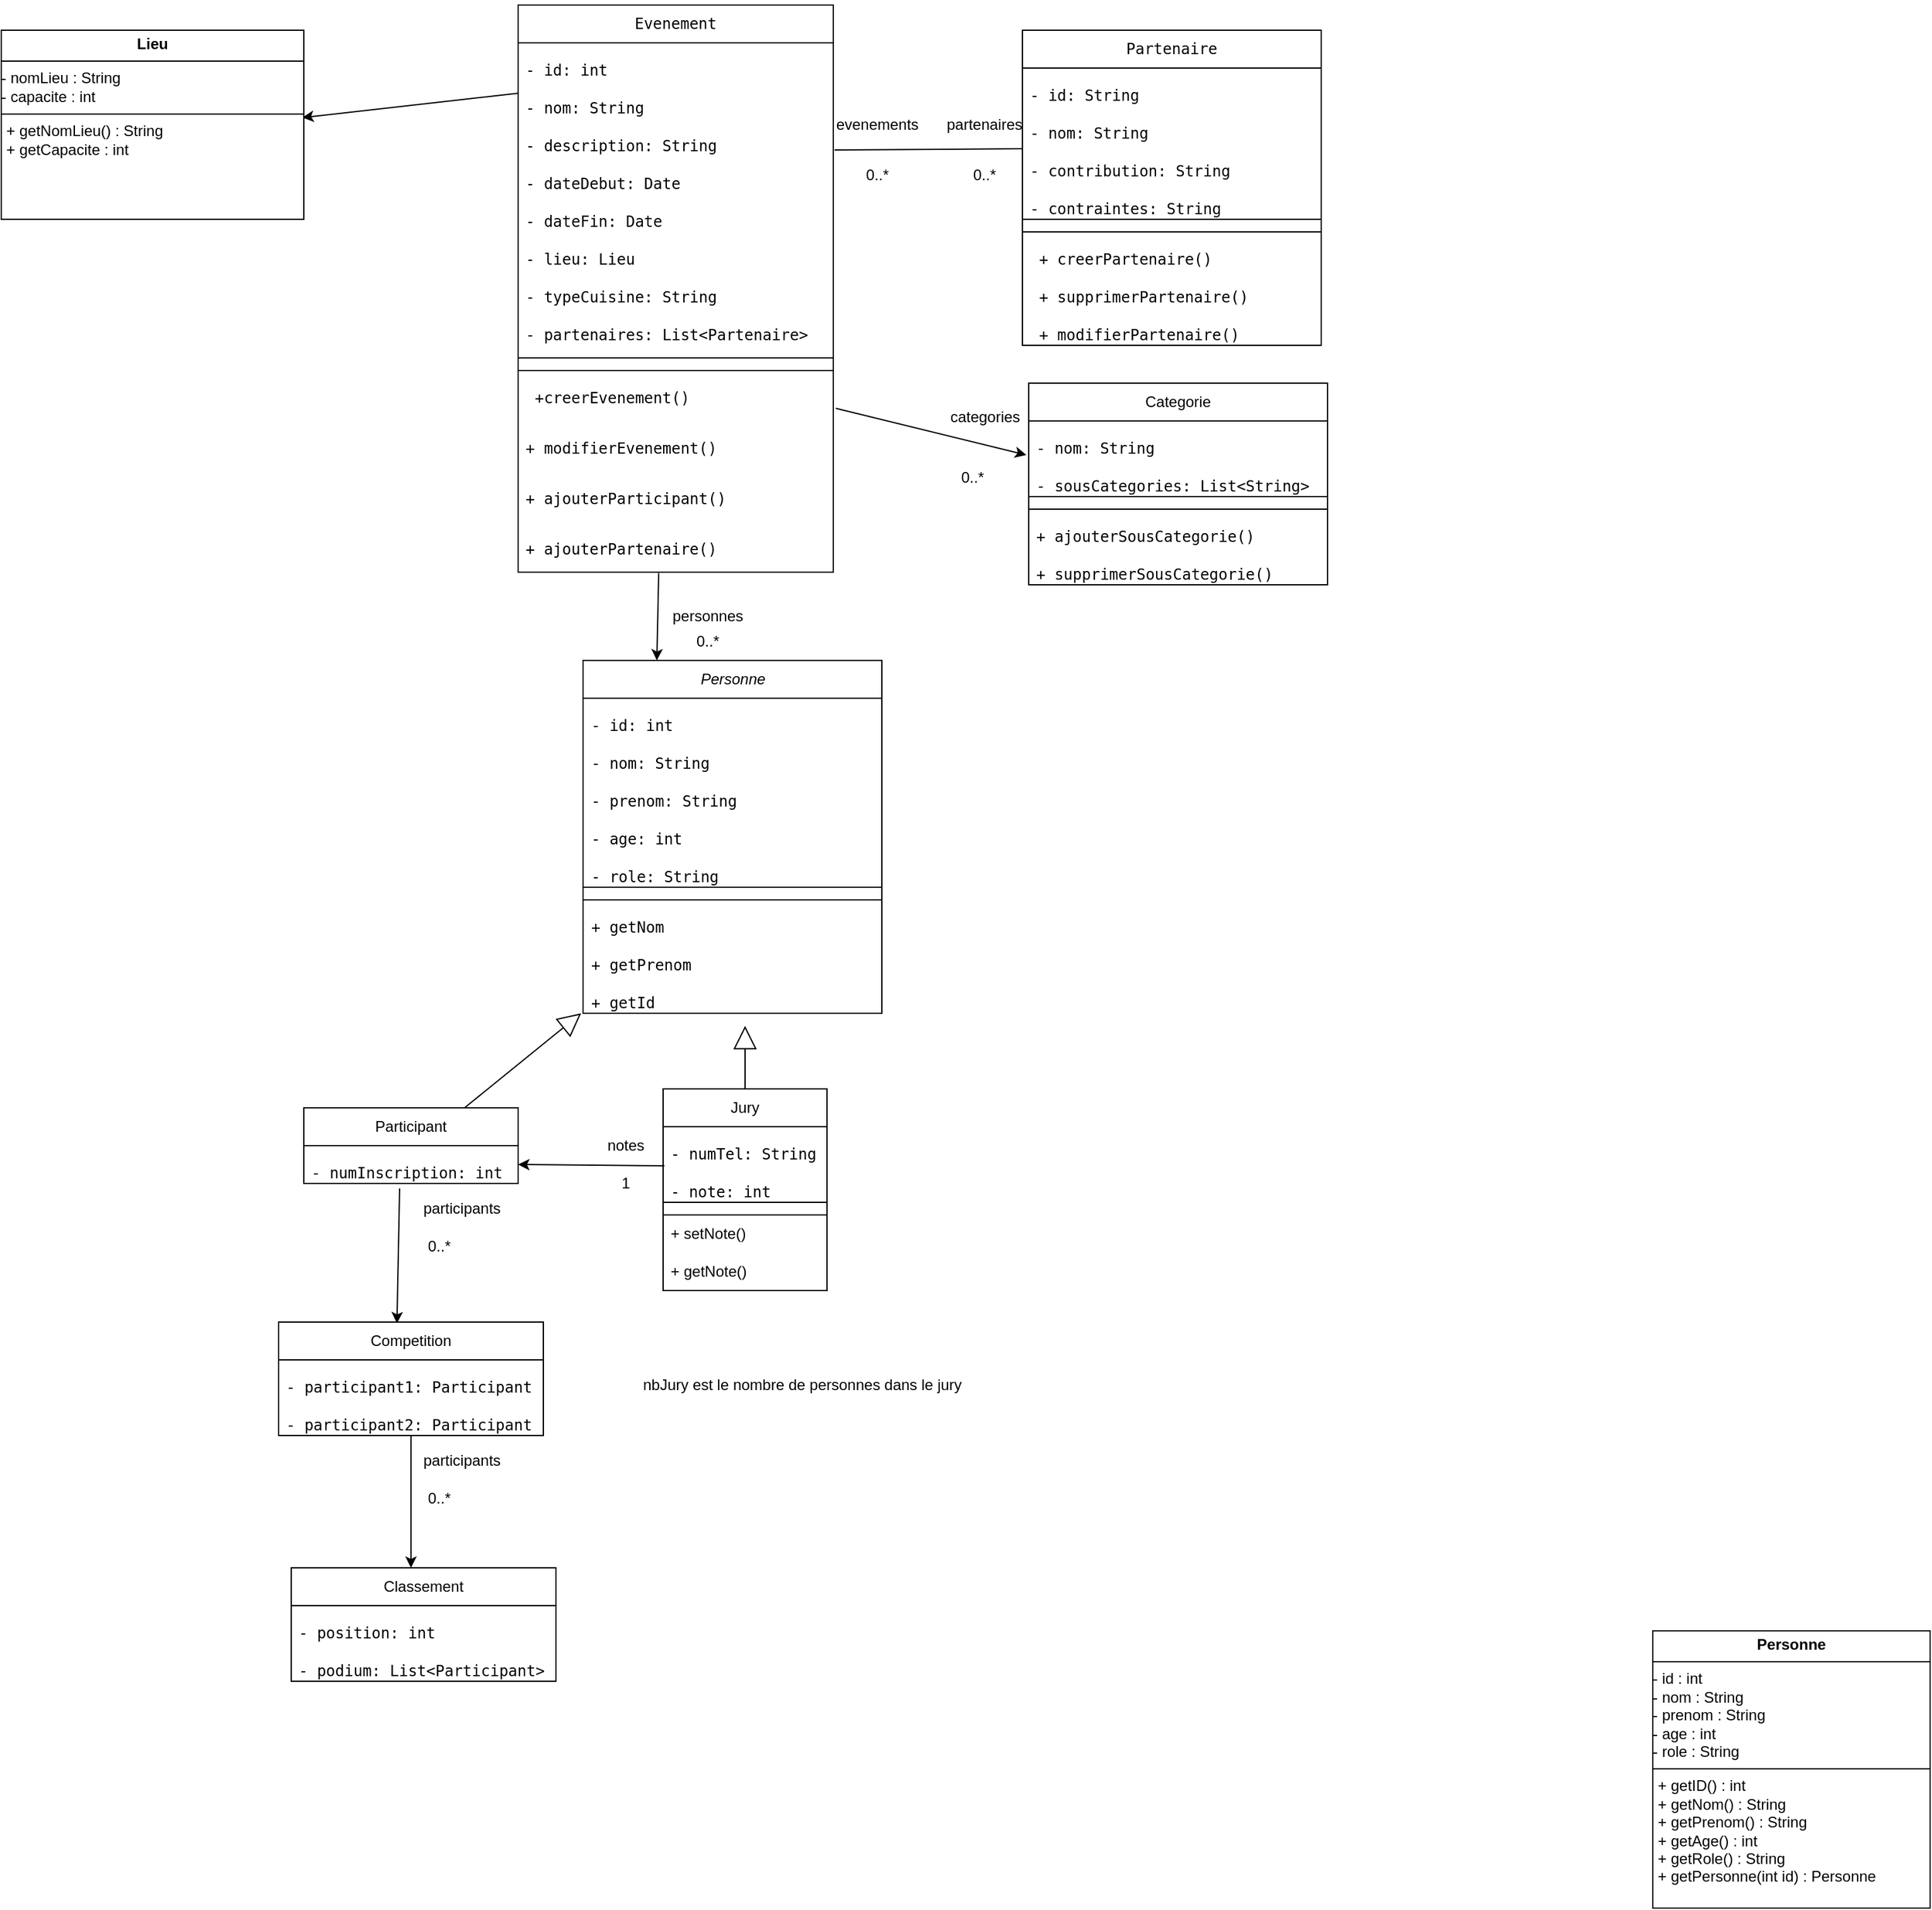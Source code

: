 <mxfile version="24.2.2" type="github">
  <diagram name="Page-1" id="3CmJ6QDJ6GsziTArALSa">
    <mxGraphModel dx="2117" dy="2903" grid="1" gridSize="10" guides="1" tooltips="1" connect="1" arrows="1" fold="1" page="1" pageScale="1" pageWidth="827" pageHeight="1169" math="0" shadow="0">
      <root>
        <mxCell id="0" />
        <mxCell id="1" parent="0" />
        <mxCell id="HZnkczQktBUiqPXWTx1L-1" value="&lt;pre&gt;&lt;code class=&quot;!whitespace-pre hljs language-plaintext&quot;&gt;Evenement&lt;/code&gt;&lt;/pre&gt;" style="swimlane;fontStyle=0;childLayout=stackLayout;horizontal=1;startSize=30;horizontalStack=0;resizeParent=1;resizeParentMax=0;resizeLast=0;collapsible=1;marginBottom=0;whiteSpace=wrap;html=1;" parent="1" vertex="1">
          <mxGeometry x="-360" y="-2160" width="250" height="450" as="geometry" />
        </mxCell>
        <mxCell id="HZnkczQktBUiqPXWTx1L-2" value="&lt;pre&gt;&lt;code class=&quot;!whitespace-pre hljs language-plaintext&quot;&gt;- id: int&lt;/code&gt;&lt;/pre&gt;" style="text;strokeColor=none;fillColor=none;align=left;verticalAlign=middle;spacingLeft=4;spacingRight=4;overflow=hidden;points=[[0,0.5],[1,0.5]];portConstraint=eastwest;rotatable=0;whiteSpace=wrap;html=1;" parent="HZnkczQktBUiqPXWTx1L-1" vertex="1">
          <mxGeometry y="30" width="250" height="30" as="geometry" />
        </mxCell>
        <mxCell id="HZnkczQktBUiqPXWTx1L-3" value="&lt;pre&gt;&lt;code class=&quot;!whitespace-pre hljs language-plaintext&quot;&gt;- nom: String&lt;/code&gt;&lt;/pre&gt;" style="text;strokeColor=none;fillColor=none;align=left;verticalAlign=middle;spacingLeft=4;spacingRight=4;overflow=hidden;points=[[0,0.5],[1,0.5]];portConstraint=eastwest;rotatable=0;whiteSpace=wrap;html=1;" parent="HZnkczQktBUiqPXWTx1L-1" vertex="1">
          <mxGeometry y="60" width="250" height="30" as="geometry" />
        </mxCell>
        <mxCell id="HZnkczQktBUiqPXWTx1L-4" value="&lt;pre&gt;&lt;code class=&quot;!whitespace-pre hljs language-plaintext&quot;&gt;- description: String&lt;/code&gt;&lt;/pre&gt;" style="text;strokeColor=none;fillColor=none;align=left;verticalAlign=middle;spacingLeft=4;spacingRight=4;overflow=hidden;points=[[0,0.5],[1,0.5]];portConstraint=eastwest;rotatable=0;whiteSpace=wrap;html=1;" parent="HZnkczQktBUiqPXWTx1L-1" vertex="1">
          <mxGeometry y="90" width="250" height="30" as="geometry" />
        </mxCell>
        <mxCell id="HZnkczQktBUiqPXWTx1L-5" value="&lt;pre&gt;&lt;code class=&quot;!whitespace-pre hljs language-plaintext&quot;&gt;- dateDebut: Date&lt;/code&gt;&lt;/pre&gt;" style="text;strokeColor=none;fillColor=none;align=left;verticalAlign=middle;spacingLeft=4;spacingRight=4;overflow=hidden;points=[[0,0.5],[1,0.5]];portConstraint=eastwest;rotatable=0;whiteSpace=wrap;html=1;" parent="HZnkczQktBUiqPXWTx1L-1" vertex="1">
          <mxGeometry y="120" width="250" height="30" as="geometry" />
        </mxCell>
        <mxCell id="HZnkczQktBUiqPXWTx1L-6" value="&lt;pre&gt;&lt;code class=&quot;!whitespace-pre hljs language-plaintext&quot;&gt;- dateFin: Date&lt;/code&gt;&lt;/pre&gt;" style="text;strokeColor=none;fillColor=none;align=left;verticalAlign=middle;spacingLeft=4;spacingRight=4;overflow=hidden;points=[[0,0.5],[1,0.5]];portConstraint=eastwest;rotatable=0;whiteSpace=wrap;html=1;" parent="HZnkczQktBUiqPXWTx1L-1" vertex="1">
          <mxGeometry y="150" width="250" height="30" as="geometry" />
        </mxCell>
        <mxCell id="HZnkczQktBUiqPXWTx1L-7" value="&lt;pre&gt;&lt;code class=&quot;!whitespace-pre hljs language-plaintext&quot;&gt;- lieu: Lieu&lt;/code&gt;&lt;/pre&gt;" style="text;strokeColor=none;fillColor=none;align=left;verticalAlign=middle;spacingLeft=4;spacingRight=4;overflow=hidden;points=[[0,0.5],[1,0.5]];portConstraint=eastwest;rotatable=0;whiteSpace=wrap;html=1;" parent="HZnkczQktBUiqPXWTx1L-1" vertex="1">
          <mxGeometry y="180" width="250" height="30" as="geometry" />
        </mxCell>
        <mxCell id="HZnkczQktBUiqPXWTx1L-9" value="&lt;pre&gt;&lt;code class=&quot;!whitespace-pre hljs language-plaintext&quot;&gt;- typeCuisine: String&lt;/code&gt;&lt;/pre&gt;" style="text;strokeColor=none;fillColor=none;align=left;verticalAlign=middle;spacingLeft=4;spacingRight=4;overflow=hidden;points=[[0,0.5],[1,0.5]];portConstraint=eastwest;rotatable=0;whiteSpace=wrap;html=1;" parent="HZnkczQktBUiqPXWTx1L-1" vertex="1">
          <mxGeometry y="210" width="250" height="30" as="geometry" />
        </mxCell>
        <mxCell id="HZnkczQktBUiqPXWTx1L-10" value="&lt;pre&gt;&lt;code class=&quot;!whitespace-pre hljs language-plaintext&quot;&gt;- partenaires: List&amp;lt;Partenaire&amp;gt;&lt;/code&gt;&lt;/pre&gt;" style="text;strokeColor=none;fillColor=none;align=left;verticalAlign=middle;spacingLeft=4;spacingRight=4;overflow=hidden;points=[[0,0.5],[1,0.5]];portConstraint=eastwest;rotatable=0;whiteSpace=wrap;html=1;" parent="HZnkczQktBUiqPXWTx1L-1" vertex="1">
          <mxGeometry y="240" width="250" height="40" as="geometry" />
        </mxCell>
        <mxCell id="HZnkczQktBUiqPXWTx1L-59" value="&lt;p style=&quot;line-height: 160%;&quot;&gt;&lt;br&gt;&lt;/p&gt;" style="text;strokeColor=default;fillColor=none;align=left;verticalAlign=middle;spacingLeft=4;spacingRight=4;overflow=hidden;points=[[0,0.5],[1,0.5]];portConstraint=eastwest;rotatable=0;whiteSpace=wrap;html=1;strokeWidth=1;" parent="HZnkczQktBUiqPXWTx1L-1" vertex="1">
          <mxGeometry y="280" width="250" height="10" as="geometry" />
        </mxCell>
        <mxCell id="HZnkczQktBUiqPXWTx1L-56" value="&lt;pre&gt;&lt;code class=&quot;!whitespace-pre hljs language-plaintext&quot;&gt; +creerEvenement()&lt;/code&gt;&lt;/pre&gt;" style="text;strokeColor=none;fillColor=none;align=left;verticalAlign=middle;spacingLeft=4;spacingRight=4;overflow=hidden;points=[[0,0.5],[1,0.5]];portConstraint=eastwest;rotatable=0;whiteSpace=wrap;html=1;" parent="HZnkczQktBUiqPXWTx1L-1" vertex="1">
          <mxGeometry y="290" width="250" height="40" as="geometry" />
        </mxCell>
        <mxCell id="HZnkczQktBUiqPXWTx1L-57" value="&lt;pre&gt;&lt;code class=&quot;!whitespace-pre hljs language-plaintext&quot;&gt;+ modifierEvenement()&lt;/code&gt;&lt;/pre&gt;" style="text;strokeColor=none;fillColor=none;align=left;verticalAlign=middle;spacingLeft=4;spacingRight=4;overflow=hidden;points=[[0,0.5],[1,0.5]];portConstraint=eastwest;rotatable=0;whiteSpace=wrap;html=1;" parent="HZnkczQktBUiqPXWTx1L-1" vertex="1">
          <mxGeometry y="330" width="250" height="40" as="geometry" />
        </mxCell>
        <mxCell id="HZnkczQktBUiqPXWTx1L-60" value="&lt;pre&gt;&lt;code class=&quot;!whitespace-pre hljs language-plaintext&quot;&gt;+ ajouterParticipant()&lt;/code&gt;&lt;/pre&gt;" style="text;strokeColor=none;fillColor=none;align=left;verticalAlign=middle;spacingLeft=4;spacingRight=4;overflow=hidden;points=[[0,0.5],[1,0.5]];portConstraint=eastwest;rotatable=0;whiteSpace=wrap;html=1;" parent="HZnkczQktBUiqPXWTx1L-1" vertex="1">
          <mxGeometry y="370" width="250" height="40" as="geometry" />
        </mxCell>
        <mxCell id="HZnkczQktBUiqPXWTx1L-61" value="&lt;pre&gt;&lt;code class=&quot;!whitespace-pre hljs language-plaintext&quot;&gt;+ ajouterPartenaire()&lt;/code&gt;&lt;/pre&gt;" style="text;strokeColor=none;fillColor=none;align=left;verticalAlign=middle;spacingLeft=4;spacingRight=4;overflow=hidden;points=[[0,0.5],[1,0.5]];portConstraint=eastwest;rotatable=0;whiteSpace=wrap;html=1;" parent="HZnkczQktBUiqPXWTx1L-1" vertex="1">
          <mxGeometry y="410" width="250" height="40" as="geometry" />
        </mxCell>
        <mxCell id="HZnkczQktBUiqPXWTx1L-11" value="&lt;pre&gt;&lt;br&gt;&lt;/pre&gt;" style="text;strokeColor=default;fillColor=none;align=left;verticalAlign=middle;spacingLeft=4;spacingRight=4;overflow=hidden;points=[[0,0.5],[1,0.5]];portConstraint=eastwest;rotatable=0;whiteSpace=wrap;html=1;" parent="HZnkczQktBUiqPXWTx1L-1" vertex="1">
          <mxGeometry y="450" width="250" as="geometry" />
        </mxCell>
        <mxCell id="HZnkczQktBUiqPXWTx1L-12" value="&lt;pre&gt;&lt;code class=&quot;!whitespace-pre hljs language-plaintext&quot;&gt;Partenaire&lt;/code&gt;&lt;/pre&gt;" style="swimlane;fontStyle=0;childLayout=stackLayout;horizontal=1;startSize=30;horizontalStack=0;resizeParent=1;resizeParentMax=0;resizeLast=0;collapsible=1;marginBottom=0;whiteSpace=wrap;html=1;" parent="1" vertex="1">
          <mxGeometry x="40" y="-2140" width="237" height="250" as="geometry" />
        </mxCell>
        <mxCell id="HZnkczQktBUiqPXWTx1L-13" value="&lt;pre&gt;&lt;code class=&quot;!whitespace-pre hljs language-plaintext&quot;&gt;- id: String&lt;/code&gt;&lt;/pre&gt;" style="text;strokeColor=none;fillColor=none;align=left;verticalAlign=middle;spacingLeft=4;spacingRight=4;overflow=hidden;points=[[0,0.5],[1,0.5]];portConstraint=eastwest;rotatable=0;whiteSpace=wrap;html=1;" parent="HZnkczQktBUiqPXWTx1L-12" vertex="1">
          <mxGeometry y="30" width="237" height="30" as="geometry" />
        </mxCell>
        <mxCell id="HZnkczQktBUiqPXWTx1L-14" value="&lt;pre&gt;&lt;code class=&quot;!whitespace-pre hljs language-plaintext&quot;&gt;- nom: String&lt;/code&gt;&lt;/pre&gt;" style="text;strokeColor=none;fillColor=none;align=left;verticalAlign=middle;spacingLeft=4;spacingRight=4;overflow=hidden;points=[[0,0.5],[1,0.5]];portConstraint=eastwest;rotatable=0;whiteSpace=wrap;html=1;" parent="HZnkczQktBUiqPXWTx1L-12" vertex="1">
          <mxGeometry y="60" width="237" height="30" as="geometry" />
        </mxCell>
        <mxCell id="HZnkczQktBUiqPXWTx1L-15" value="&lt;pre&gt;&lt;code class=&quot;!whitespace-pre hljs language-plaintext&quot;&gt;- &lt;/code&gt;&lt;code class=&quot;!whitespace-pre hljs language-plaintext&quot;&gt;contribution&lt;/code&gt;&lt;code class=&quot;!whitespace-pre hljs language-plaintext&quot;&gt;: String&lt;/code&gt;&lt;/pre&gt;" style="text;strokeColor=none;fillColor=none;align=left;verticalAlign=middle;spacingLeft=4;spacingRight=4;overflow=hidden;points=[[0,0.5],[1,0.5]];portConstraint=eastwest;rotatable=0;whiteSpace=wrap;html=1;" parent="HZnkczQktBUiqPXWTx1L-12" vertex="1">
          <mxGeometry y="90" width="237" height="30" as="geometry" />
        </mxCell>
        <mxCell id="HZnkczQktBUiqPXWTx1L-16" value="&lt;pre&gt;&lt;code class=&quot;!whitespace-pre hljs language-plaintext&quot;&gt;- &lt;/code&gt;&lt;code class=&quot;!whitespace-pre hljs language-plaintext&quot;&gt;contraintes&lt;/code&gt;&lt;code class=&quot;!whitespace-pre hljs language-plaintext&quot;&gt;: &lt;/code&gt;&lt;code class=&quot;!whitespace-pre hljs language-plaintext&quot;&gt;String&lt;/code&gt;&lt;/pre&gt;" style="text;strokeColor=none;fillColor=none;align=left;verticalAlign=middle;spacingLeft=4;spacingRight=4;overflow=hidden;points=[[0,0.5],[1,0.5]];portConstraint=eastwest;rotatable=0;whiteSpace=wrap;html=1;" parent="HZnkczQktBUiqPXWTx1L-12" vertex="1">
          <mxGeometry y="120" width="237" height="30" as="geometry" />
        </mxCell>
        <mxCell id="4oL7smy7SzwTK21PN7AT-3" value="" style="text;strokeColor=default;fillColor=none;align=left;verticalAlign=middle;spacingLeft=4;spacingRight=4;overflow=hidden;points=[[0,0.5],[1,0.5]];portConstraint=eastwest;rotatable=0;whiteSpace=wrap;html=1;" parent="HZnkczQktBUiqPXWTx1L-12" vertex="1">
          <mxGeometry y="150" width="237" height="10" as="geometry" />
        </mxCell>
        <mxCell id="4oL7smy7SzwTK21PN7AT-4" value="&lt;pre&gt;&lt;code class=&quot;!whitespace-pre hljs language-plaintext&quot;&gt; + creerPartenaire()&lt;/code&gt;&lt;/pre&gt;" style="text;strokeColor=none;fillColor=none;align=left;verticalAlign=middle;spacingLeft=4;spacingRight=4;overflow=hidden;points=[[0,0.5],[1,0.5]];portConstraint=eastwest;rotatable=0;whiteSpace=wrap;html=1;" parent="HZnkczQktBUiqPXWTx1L-12" vertex="1">
          <mxGeometry y="160" width="237" height="30" as="geometry" />
        </mxCell>
        <mxCell id="HZnkczQktBUiqPXWTx1L-17" value="&lt;pre&gt;&lt;br&gt;&lt;/pre&gt;" style="text;strokeColor=default;fillColor=none;align=left;verticalAlign=middle;spacingLeft=4;spacingRight=4;overflow=hidden;points=[[0,0.5],[1,0.5]];portConstraint=eastwest;rotatable=0;whiteSpace=wrap;html=1;" parent="HZnkczQktBUiqPXWTx1L-12" vertex="1">
          <mxGeometry y="190" width="237" as="geometry" />
        </mxCell>
        <mxCell id="4oL7smy7SzwTK21PN7AT-6" value="&lt;pre&gt;&lt;code class=&quot;!whitespace-pre hljs language-plaintext&quot;&gt; + supprimerPartenaire()&lt;/code&gt;&lt;/pre&gt;" style="text;strokeColor=none;fillColor=none;align=left;verticalAlign=middle;spacingLeft=4;spacingRight=4;overflow=hidden;points=[[0,0.5],[1,0.5]];portConstraint=eastwest;rotatable=0;whiteSpace=wrap;html=1;" parent="HZnkczQktBUiqPXWTx1L-12" vertex="1">
          <mxGeometry y="190" width="237" height="30" as="geometry" />
        </mxCell>
        <mxCell id="4oL7smy7SzwTK21PN7AT-5" value="&lt;pre&gt;&lt;code class=&quot;!whitespace-pre hljs language-plaintext&quot;&gt; + modifierPartenaire()&lt;/code&gt;&lt;/pre&gt;" style="text;strokeColor=none;fillColor=none;align=left;verticalAlign=middle;spacingLeft=4;spacingRight=4;overflow=hidden;points=[[0,0.5],[1,0.5]];portConstraint=eastwest;rotatable=0;whiteSpace=wrap;html=1;" parent="HZnkczQktBUiqPXWTx1L-12" vertex="1">
          <mxGeometry y="220" width="237" height="30" as="geometry" />
        </mxCell>
        <mxCell id="HZnkczQktBUiqPXWTx1L-18" value="&lt;div&gt;&lt;i&gt;Personne&lt;/i&gt;&lt;/div&gt;" style="swimlane;fontStyle=0;childLayout=stackLayout;horizontal=1;startSize=30;horizontalStack=0;resizeParent=1;resizeParentMax=0;resizeLast=0;collapsible=1;marginBottom=0;whiteSpace=wrap;html=1;" parent="1" vertex="1">
          <mxGeometry x="-308.5" y="-1640" width="237" height="280" as="geometry" />
        </mxCell>
        <mxCell id="HZnkczQktBUiqPXWTx1L-19" value="&lt;pre&gt;&lt;code class=&quot;!whitespace-pre hljs language-plaintext&quot;&gt;- id: int&lt;/code&gt;&lt;/pre&gt;" style="text;strokeColor=none;fillColor=none;align=left;verticalAlign=middle;spacingLeft=4;spacingRight=4;overflow=hidden;points=[[0,0.5],[1,0.5]];portConstraint=eastwest;rotatable=0;whiteSpace=wrap;html=1;" parent="HZnkczQktBUiqPXWTx1L-18" vertex="1">
          <mxGeometry y="30" width="237" height="30" as="geometry" />
        </mxCell>
        <mxCell id="HZnkczQktBUiqPXWTx1L-20" value="&lt;pre&gt;&lt;code class=&quot;!whitespace-pre hljs language-plaintext&quot;&gt;- nom: String&lt;/code&gt;&lt;/pre&gt;" style="text;strokeColor=none;fillColor=none;align=left;verticalAlign=middle;spacingLeft=4;spacingRight=4;overflow=hidden;points=[[0,0.5],[1,0.5]];portConstraint=eastwest;rotatable=0;whiteSpace=wrap;html=1;" parent="HZnkczQktBUiqPXWTx1L-18" vertex="1">
          <mxGeometry y="60" width="237" height="30" as="geometry" />
        </mxCell>
        <mxCell id="HZnkczQktBUiqPXWTx1L-21" value="&lt;pre&gt;&lt;code class=&quot;!whitespace-pre hljs language-plaintext&quot;&gt;- prenom: String&lt;/code&gt;&lt;/pre&gt;" style="text;strokeColor=none;fillColor=none;align=left;verticalAlign=middle;spacingLeft=4;spacingRight=4;overflow=hidden;points=[[0,0.5],[1,0.5]];portConstraint=eastwest;rotatable=0;whiteSpace=wrap;html=1;" parent="HZnkczQktBUiqPXWTx1L-18" vertex="1">
          <mxGeometry y="90" width="237" height="30" as="geometry" />
        </mxCell>
        <mxCell id="HZnkczQktBUiqPXWTx1L-22" value="&lt;pre&gt;&lt;br&gt;&lt;/pre&gt;" style="text;strokeColor=default;fillColor=none;align=left;verticalAlign=middle;spacingLeft=4;spacingRight=4;overflow=hidden;points=[[0,0.5],[1,0.5]];portConstraint=eastwest;rotatable=0;whiteSpace=wrap;html=1;" parent="HZnkczQktBUiqPXWTx1L-18" vertex="1">
          <mxGeometry y="120" width="237" as="geometry" />
        </mxCell>
        <mxCell id="HZnkczQktBUiqPXWTx1L-23" value="&lt;pre&gt;&lt;code class=&quot;!whitespace-pre hljs language-plaintext&quot;&gt;- age: int&lt;/code&gt;&lt;/pre&gt;" style="text;strokeColor=none;fillColor=none;align=left;verticalAlign=middle;spacingLeft=4;spacingRight=4;overflow=hidden;points=[[0,0.5],[1,0.5]];portConstraint=eastwest;rotatable=0;whiteSpace=wrap;html=1;" parent="HZnkczQktBUiqPXWTx1L-18" vertex="1">
          <mxGeometry y="120" width="237" height="30" as="geometry" />
        </mxCell>
        <mxCell id="HZnkczQktBUiqPXWTx1L-24" value="&lt;pre&gt;&lt;code class=&quot;!whitespace-pre hljs language-plaintext&quot;&gt;- role: String&lt;/code&gt;&lt;/pre&gt;" style="text;strokeColor=none;fillColor=none;align=left;verticalAlign=middle;spacingLeft=4;spacingRight=4;overflow=hidden;points=[[0,0.5],[1,0.5]];portConstraint=eastwest;rotatable=0;whiteSpace=wrap;html=1;" parent="HZnkczQktBUiqPXWTx1L-18" vertex="1">
          <mxGeometry y="150" width="237" height="30" as="geometry" />
        </mxCell>
        <mxCell id="qAEV_-b05sfeu1ll4qbc-1" value="&lt;pre&gt;&lt;code class=&quot;!whitespace-pre hljs language-plaintext&quot;&gt;&lt;br&gt;&lt;/code&gt;&lt;/pre&gt;" style="text;strokeColor=default;fillColor=none;align=left;verticalAlign=middle;spacingLeft=4;spacingRight=4;overflow=hidden;points=[[0,0.5],[1,0.5]];portConstraint=eastwest;rotatable=0;whiteSpace=wrap;html=1;" vertex="1" parent="HZnkczQktBUiqPXWTx1L-18">
          <mxGeometry y="180" width="237" height="10" as="geometry" />
        </mxCell>
        <mxCell id="qAEV_-b05sfeu1ll4qbc-2" value="&lt;pre&gt;&lt;code class=&quot;!whitespace-pre hljs language-plaintext&quot;&gt;+ getNom&lt;/code&gt;&lt;/pre&gt;" style="text;strokeColor=none;fillColor=none;align=left;verticalAlign=middle;spacingLeft=4;spacingRight=4;overflow=hidden;points=[[0,0.5],[1,0.5]];portConstraint=eastwest;rotatable=0;whiteSpace=wrap;html=1;" vertex="1" parent="HZnkczQktBUiqPXWTx1L-18">
          <mxGeometry y="190" width="237" height="30" as="geometry" />
        </mxCell>
        <mxCell id="qAEV_-b05sfeu1ll4qbc-3" value="&lt;pre&gt;&lt;code class=&quot;!whitespace-pre hljs language-plaintext&quot;&gt;+ getPrenom&lt;/code&gt;&lt;/pre&gt;" style="text;strokeColor=none;fillColor=none;align=left;verticalAlign=middle;spacingLeft=4;spacingRight=4;overflow=hidden;points=[[0,0.5],[1,0.5]];portConstraint=eastwest;rotatable=0;whiteSpace=wrap;html=1;" vertex="1" parent="HZnkczQktBUiqPXWTx1L-18">
          <mxGeometry y="220" width="237" height="30" as="geometry" />
        </mxCell>
        <mxCell id="qAEV_-b05sfeu1ll4qbc-4" value="&lt;pre&gt;&lt;code class=&quot;!whitespace-pre hljs language-plaintext&quot;&gt;+ getId&lt;/code&gt;&lt;/pre&gt;" style="text;strokeColor=none;fillColor=none;align=left;verticalAlign=middle;spacingLeft=4;spacingRight=4;overflow=hidden;points=[[0,0.5],[1,0.5]];portConstraint=eastwest;rotatable=0;whiteSpace=wrap;html=1;" vertex="1" parent="HZnkczQktBUiqPXWTx1L-18">
          <mxGeometry y="250" width="237" height="30" as="geometry" />
        </mxCell>
        <mxCell id="HZnkczQktBUiqPXWTx1L-25" value="Participant" style="swimlane;fontStyle=0;childLayout=stackLayout;horizontal=1;startSize=30;horizontalStack=0;resizeParent=1;resizeParentMax=0;resizeLast=0;collapsible=1;marginBottom=0;whiteSpace=wrap;html=1;" parent="1" vertex="1">
          <mxGeometry x="-530" y="-1285" width="170" height="60" as="geometry" />
        </mxCell>
        <mxCell id="HZnkczQktBUiqPXWTx1L-26" value="&lt;pre&gt;&lt;code class=&quot;!whitespace-pre hljs language-plaintext&quot;&gt;- numInscription: int&lt;br&gt;&lt;/code&gt;&lt;/pre&gt;" style="text;strokeColor=none;fillColor=none;align=left;verticalAlign=middle;spacingLeft=4;spacingRight=4;overflow=hidden;points=[[0,0.5],[1,0.5]];portConstraint=eastwest;rotatable=0;whiteSpace=wrap;html=1;" parent="HZnkczQktBUiqPXWTx1L-25" vertex="1">
          <mxGeometry y="30" width="170" height="30" as="geometry" />
        </mxCell>
        <mxCell id="HZnkczQktBUiqPXWTx1L-27" value="&lt;pre&gt;&lt;br&gt;&lt;/pre&gt;" style="text;strokeColor=default;fillColor=none;align=left;verticalAlign=middle;spacingLeft=4;spacingRight=4;overflow=hidden;points=[[0,0.5],[1,0.5]];portConstraint=eastwest;rotatable=0;whiteSpace=wrap;html=1;" parent="HZnkczQktBUiqPXWTx1L-25" vertex="1">
          <mxGeometry y="60" width="170" as="geometry" />
        </mxCell>
        <mxCell id="HZnkczQktBUiqPXWTx1L-28" value="" style="endArrow=block;endSize=16;endFill=0;html=1;rounded=0;exitX=0.75;exitY=0;exitDx=0;exitDy=0;" parent="1" source="HZnkczQktBUiqPXWTx1L-25" edge="1">
          <mxGeometry width="160" relative="1" as="geometry">
            <mxPoint x="-300" y="-710" as="sourcePoint" />
            <mxPoint x="-310" y="-1360" as="targetPoint" />
            <Array as="points" />
          </mxGeometry>
        </mxCell>
        <mxCell id="HZnkczQktBUiqPXWTx1L-29" value="" style="endArrow=block;endSize=16;endFill=0;html=1;rounded=0;exitX=0.5;exitY=0;exitDx=0;exitDy=0;" parent="1" source="HZnkczQktBUiqPXWTx1L-30" edge="1">
          <mxGeometry width="160" relative="1" as="geometry">
            <mxPoint x="30" y="-635" as="sourcePoint" />
            <mxPoint x="-180" y="-1350" as="targetPoint" />
          </mxGeometry>
        </mxCell>
        <mxCell id="HZnkczQktBUiqPXWTx1L-30" value="Jury" style="swimlane;fontStyle=0;childLayout=stackLayout;horizontal=1;startSize=30;horizontalStack=0;resizeParent=1;resizeParentMax=0;resizeLast=0;collapsible=1;marginBottom=0;whiteSpace=wrap;html=1;" parent="1" vertex="1">
          <mxGeometry x="-245" y="-1300" width="130" height="160" as="geometry" />
        </mxCell>
        <mxCell id="HZnkczQktBUiqPXWTx1L-31" value="&lt;pre&gt;&lt;code class=&quot;!whitespace-pre hljs language-plaintext&quot;&gt;- numTel: String&lt;br&gt;&lt;/code&gt;&lt;/pre&gt;" style="text;strokeColor=none;fillColor=none;align=left;verticalAlign=middle;spacingLeft=4;spacingRight=4;overflow=hidden;points=[[0,0.5],[1,0.5]];portConstraint=eastwest;rotatable=0;whiteSpace=wrap;html=1;" parent="HZnkczQktBUiqPXWTx1L-30" vertex="1">
          <mxGeometry y="30" width="130" height="30" as="geometry" />
        </mxCell>
        <mxCell id="HZnkczQktBUiqPXWTx1L-32" value="&lt;pre&gt;&lt;br&gt;&lt;/pre&gt;" style="text;strokeColor=default;fillColor=none;align=left;verticalAlign=middle;spacingLeft=4;spacingRight=4;overflow=hidden;points=[[0,0.5],[1,0.5]];portConstraint=eastwest;rotatable=0;whiteSpace=wrap;html=1;" parent="HZnkczQktBUiqPXWTx1L-30" vertex="1">
          <mxGeometry y="60" width="130" as="geometry" />
        </mxCell>
        <mxCell id="HZnkczQktBUiqPXWTx1L-33" value="&lt;pre&gt;&lt;code class=&quot;!whitespace-pre hljs language-plaintext&quot;&gt;- note: int&lt;br&gt;&lt;/code&gt;&lt;/pre&gt;" style="text;strokeColor=none;fillColor=none;align=left;verticalAlign=middle;spacingLeft=4;spacingRight=4;overflow=hidden;points=[[0,0.5],[1,0.5]];portConstraint=eastwest;rotatable=0;whiteSpace=wrap;html=1;" parent="HZnkczQktBUiqPXWTx1L-30" vertex="1">
          <mxGeometry y="60" width="130" height="30" as="geometry" />
        </mxCell>
        <mxCell id="4oL7smy7SzwTK21PN7AT-18" value="" style="text;strokeColor=default;fillColor=none;align=left;verticalAlign=middle;spacingLeft=4;spacingRight=4;overflow=hidden;points=[[0,0.5],[1,0.5]];portConstraint=eastwest;rotatable=0;whiteSpace=wrap;html=1;" parent="HZnkczQktBUiqPXWTx1L-30" vertex="1">
          <mxGeometry y="90" width="130" height="10" as="geometry" />
        </mxCell>
        <mxCell id="4oL7smy7SzwTK21PN7AT-19" value="&lt;div&gt;+ setNote()&lt;/div&gt;" style="text;strokeColor=none;fillColor=none;align=left;verticalAlign=middle;spacingLeft=4;spacingRight=4;overflow=hidden;points=[[0,0.5],[1,0.5]];portConstraint=eastwest;rotatable=0;whiteSpace=wrap;html=1;" parent="HZnkczQktBUiqPXWTx1L-30" vertex="1">
          <mxGeometry y="100" width="130" height="30" as="geometry" />
        </mxCell>
        <mxCell id="4oL7smy7SzwTK21PN7AT-20" value="&lt;div&gt;+ getNote()&lt;/div&gt;" style="text;strokeColor=none;fillColor=none;align=left;verticalAlign=middle;spacingLeft=4;spacingRight=4;overflow=hidden;points=[[0,0.5],[1,0.5]];portConstraint=eastwest;rotatable=0;whiteSpace=wrap;html=1;" parent="HZnkczQktBUiqPXWTx1L-30" vertex="1">
          <mxGeometry y="130" width="130" height="30" as="geometry" />
        </mxCell>
        <mxCell id="HZnkczQktBUiqPXWTx1L-34" value="" style="endArrow=classic;html=1;rounded=0;exitX=0.446;exitY=1.019;exitDx=0;exitDy=0;exitPerimeter=0;" parent="1" source="HZnkczQktBUiqPXWTx1L-61" edge="1">
          <mxGeometry width="50" height="50" relative="1" as="geometry">
            <mxPoint x="-249" y="-1650" as="sourcePoint" />
            <mxPoint x="-250" y="-1640" as="targetPoint" />
          </mxGeometry>
        </mxCell>
        <mxCell id="HZnkczQktBUiqPXWTx1L-35" value="personnes" style="text;html=1;align=center;verticalAlign=middle;resizable=0;points=[];autosize=1;strokeColor=none;fillColor=none;" parent="1" vertex="1">
          <mxGeometry x="-250" y="-1690" width="80" height="30" as="geometry" />
        </mxCell>
        <mxCell id="HZnkczQktBUiqPXWTx1L-36" value="&lt;div&gt;0..*&lt;/div&gt;" style="text;html=1;align=center;verticalAlign=middle;resizable=0;points=[];autosize=1;strokeColor=none;fillColor=none;" parent="1" vertex="1">
          <mxGeometry x="-230" y="-1670" width="40" height="30" as="geometry" />
        </mxCell>
        <mxCell id="HZnkczQktBUiqPXWTx1L-37" value="notes" style="text;html=1;align=center;verticalAlign=middle;resizable=0;points=[];autosize=1;perimeter=rectanglePerimeter;perimeterSpacing=0;imageWidth=24;" parent="1" vertex="1">
          <mxGeometry x="-300" y="-1270" width="50" height="30" as="geometry" />
        </mxCell>
        <mxCell id="HZnkczQktBUiqPXWTx1L-38" value="1" style="text;html=1;align=center;verticalAlign=middle;resizable=0;points=[];autosize=1;strokeColor=none;fillColor=none;" parent="1" vertex="1">
          <mxGeometry x="-290" y="-1240" width="30" height="30" as="geometry" />
        </mxCell>
        <mxCell id="HZnkczQktBUiqPXWTx1L-39" value="" style="endArrow=classic;html=1;rounded=0;exitX=0.447;exitY=1.133;exitDx=0;exitDy=0;exitPerimeter=0;entryX=0.447;entryY=0.011;entryDx=0;entryDy=0;entryPerimeter=0;" parent="1" source="HZnkczQktBUiqPXWTx1L-26" target="HZnkczQktBUiqPXWTx1L-46" edge="1">
          <mxGeometry width="50" height="50" relative="1" as="geometry">
            <mxPoint x="-452.99" y="-1209.01" as="sourcePoint" />
            <mxPoint x="-455" y="-1090" as="targetPoint" />
          </mxGeometry>
        </mxCell>
        <mxCell id="HZnkczQktBUiqPXWTx1L-40" value="participants" style="text;html=1;align=center;verticalAlign=middle;resizable=0;points=[];autosize=1;strokeColor=none;fillColor=none;" parent="1" vertex="1">
          <mxGeometry x="-450" y="-1220" width="90" height="30" as="geometry" />
        </mxCell>
        <mxCell id="HZnkczQktBUiqPXWTx1L-41" value="0..*" style="text;html=1;align=center;verticalAlign=middle;resizable=0;points=[];autosize=1;strokeColor=none;fillColor=none;" parent="1" vertex="1">
          <mxGeometry x="-443" y="-1190" width="40" height="30" as="geometry" />
        </mxCell>
        <mxCell id="HZnkczQktBUiqPXWTx1L-42" value="Classement" style="swimlane;fontStyle=0;childLayout=stackLayout;horizontal=1;startSize=30;horizontalStack=0;resizeParent=1;resizeParentMax=0;resizeLast=0;collapsible=1;marginBottom=0;whiteSpace=wrap;html=1;" parent="1" vertex="1">
          <mxGeometry x="-540" y="-920" width="210" height="90" as="geometry" />
        </mxCell>
        <mxCell id="HZnkczQktBUiqPXWTx1L-43" value="&lt;pre&gt;&lt;code class=&quot;!whitespace-pre hljs language-plaintext&quot;&gt;- position: int&lt;br&gt;&lt;/code&gt;&lt;/pre&gt;" style="text;strokeColor=none;fillColor=none;align=left;verticalAlign=middle;spacingLeft=4;spacingRight=4;overflow=hidden;points=[[0,0.5],[1,0.5]];portConstraint=eastwest;rotatable=0;whiteSpace=wrap;html=1;" parent="HZnkczQktBUiqPXWTx1L-42" vertex="1">
          <mxGeometry y="30" width="210" height="30" as="geometry" />
        </mxCell>
        <mxCell id="HZnkczQktBUiqPXWTx1L-44" value="&lt;pre&gt;&lt;br&gt;&lt;/pre&gt;" style="text;strokeColor=default;fillColor=none;align=left;verticalAlign=middle;spacingLeft=4;spacingRight=4;overflow=hidden;points=[[0,0.5],[1,0.5]];portConstraint=eastwest;rotatable=0;whiteSpace=wrap;html=1;" parent="HZnkczQktBUiqPXWTx1L-42" vertex="1">
          <mxGeometry y="60" width="210" as="geometry" />
        </mxCell>
        <mxCell id="HZnkczQktBUiqPXWTx1L-45" value="&lt;pre&gt;&lt;code class=&quot;!whitespace-pre hljs language-plaintext&quot;&gt;- podium: List&amp;lt;Participant&amp;gt;&lt;/code&gt;&lt;/pre&gt;" style="text;strokeColor=none;fillColor=none;align=left;verticalAlign=middle;spacingLeft=4;spacingRight=4;overflow=hidden;points=[[0,0.5],[1,0.5]];portConstraint=eastwest;rotatable=0;whiteSpace=wrap;html=1;" parent="HZnkczQktBUiqPXWTx1L-42" vertex="1">
          <mxGeometry y="60" width="210" height="30" as="geometry" />
        </mxCell>
        <mxCell id="HZnkczQktBUiqPXWTx1L-46" value="Competition" style="swimlane;fontStyle=0;childLayout=stackLayout;horizontal=1;startSize=30;horizontalStack=0;resizeParent=1;resizeParentMax=0;resizeLast=0;collapsible=1;marginBottom=0;whiteSpace=wrap;html=1;" parent="1" vertex="1">
          <mxGeometry x="-550" y="-1115" width="210" height="90" as="geometry" />
        </mxCell>
        <mxCell id="HZnkczQktBUiqPXWTx1L-47" value="&lt;pre&gt;&lt;code class=&quot;!whitespace-pre hljs language-plaintext&quot;&gt;- participant1: Participant&lt;/code&gt;&lt;/pre&gt;" style="text;strokeColor=none;fillColor=none;align=left;verticalAlign=middle;spacingLeft=4;spacingRight=4;overflow=hidden;points=[[0,0.5],[1,0.5]];portConstraint=eastwest;rotatable=0;whiteSpace=wrap;html=1;" parent="HZnkczQktBUiqPXWTx1L-46" vertex="1">
          <mxGeometry y="30" width="210" height="30" as="geometry" />
        </mxCell>
        <mxCell id="HZnkczQktBUiqPXWTx1L-48" value="&lt;pre&gt;&lt;br&gt;&lt;/pre&gt;" style="text;strokeColor=default;fillColor=none;align=left;verticalAlign=middle;spacingLeft=4;spacingRight=4;overflow=hidden;points=[[0,0.5],[1,0.5]];portConstraint=eastwest;rotatable=0;whiteSpace=wrap;html=1;" parent="HZnkczQktBUiqPXWTx1L-46" vertex="1">
          <mxGeometry y="60" width="210" as="geometry" />
        </mxCell>
        <mxCell id="HZnkczQktBUiqPXWTx1L-49" value="&lt;pre&gt;&lt;code class=&quot;!whitespace-pre hljs language-plaintext&quot;&gt;- participant2: Participant&lt;/code&gt;&lt;/pre&gt;" style="text;strokeColor=none;fillColor=none;align=left;verticalAlign=middle;spacingLeft=4;spacingRight=4;overflow=hidden;points=[[0,0.5],[1,0.5]];portConstraint=eastwest;rotatable=0;whiteSpace=wrap;html=1;" parent="HZnkczQktBUiqPXWTx1L-46" vertex="1">
          <mxGeometry y="60" width="210" height="30" as="geometry" />
        </mxCell>
        <mxCell id="HZnkczQktBUiqPXWTx1L-50" value="" style="endArrow=classic;html=1;rounded=0;exitX=0.5;exitY=1;exitDx=0;exitDy=0;entryX=0.5;entryY=0;entryDx=0;entryDy=0;" parent="1" source="HZnkczQktBUiqPXWTx1L-46" edge="1">
          <mxGeometry width="50" height="50" relative="1" as="geometry">
            <mxPoint x="-450" y="-1010" as="sourcePoint" />
            <mxPoint x="-445" y="-920" as="targetPoint" />
          </mxGeometry>
        </mxCell>
        <mxCell id="HZnkczQktBUiqPXWTx1L-51" value="participants" style="text;html=1;align=center;verticalAlign=middle;resizable=0;points=[];autosize=1;strokeColor=none;fillColor=none;" parent="1" vertex="1">
          <mxGeometry x="-450" y="-1020" width="90" height="30" as="geometry" />
        </mxCell>
        <mxCell id="HZnkczQktBUiqPXWTx1L-52" value="0..*" style="text;html=1;align=center;verticalAlign=middle;resizable=0;points=[];autosize=1;strokeColor=none;fillColor=none;" parent="1" vertex="1">
          <mxGeometry x="-443" y="-990" width="40" height="30" as="geometry" />
        </mxCell>
        <mxCell id="HZnkczQktBUiqPXWTx1L-53" value="&lt;div&gt;nbJury est le nombre de personnes dans le jury&lt;/div&gt;" style="text;html=1;align=center;verticalAlign=middle;resizable=0;points=[];autosize=1;strokeColor=none;fillColor=none;" parent="1" vertex="1">
          <mxGeometry x="-280" y="-1080" width="290" height="30" as="geometry" />
        </mxCell>
        <mxCell id="HZnkczQktBUiqPXWTx1L-54" value="" style="endArrow=classic;html=1;rounded=0;entryX=1;entryY=0.5;entryDx=0;entryDy=0;exitX=0.008;exitY=0.033;exitDx=0;exitDy=0;exitPerimeter=0;" parent="1" source="HZnkczQktBUiqPXWTx1L-33" target="HZnkczQktBUiqPXWTx1L-26" edge="1">
          <mxGeometry width="50" height="50" relative="1" as="geometry">
            <mxPoint x="-310" y="-1240" as="sourcePoint" />
            <mxPoint x="-260" y="-1290" as="targetPoint" />
          </mxGeometry>
        </mxCell>
        <mxCell id="RY5DaoVHAIOsNvYRWD93-1" value="Categorie" style="swimlane;fontStyle=0;childLayout=stackLayout;horizontal=1;startSize=30;horizontalStack=0;resizeParent=1;resizeParentMax=0;resizeLast=0;collapsible=1;marginBottom=0;whiteSpace=wrap;html=1;" parent="1" vertex="1">
          <mxGeometry x="45" y="-1860" width="237" height="160" as="geometry" />
        </mxCell>
        <mxCell id="RY5DaoVHAIOsNvYRWD93-2" value="&lt;pre&gt;&lt;code class=&quot;!whitespace-pre hljs language-plaintext&quot;&gt;- nom: String&lt;/code&gt;&lt;/pre&gt;" style="text;strokeColor=none;fillColor=none;align=left;verticalAlign=middle;spacingLeft=4;spacingRight=4;overflow=hidden;points=[[0,0.5],[1,0.5]];portConstraint=eastwest;rotatable=0;whiteSpace=wrap;html=1;" parent="RY5DaoVHAIOsNvYRWD93-1" vertex="1">
          <mxGeometry y="30" width="237" height="30" as="geometry" />
        </mxCell>
        <mxCell id="RY5DaoVHAIOsNvYRWD93-3" value="&lt;pre&gt;&lt;code class=&quot;!whitespace-pre hljs language-plaintext&quot;&gt;- sousCategories: List&amp;lt;String&amp;gt;&lt;/code&gt;&lt;/pre&gt;" style="text;strokeColor=none;fillColor=none;align=left;verticalAlign=middle;spacingLeft=4;spacingRight=4;overflow=hidden;points=[[0,0.5],[1,0.5]];portConstraint=eastwest;rotatable=0;whiteSpace=wrap;html=1;" parent="RY5DaoVHAIOsNvYRWD93-1" vertex="1">
          <mxGeometry y="60" width="237" height="30" as="geometry" />
        </mxCell>
        <mxCell id="RY5DaoVHAIOsNvYRWD93-7" value="&lt;pre&gt;&lt;code class=&quot;!whitespace-pre hljs language-plaintext&quot;&gt;&lt;br&gt;&lt;/code&gt;&lt;/pre&gt;" style="text;strokeColor=default;fillColor=none;align=left;verticalAlign=middle;spacingLeft=4;spacingRight=4;overflow=hidden;points=[[0,0.5],[1,0.5]];portConstraint=eastwest;rotatable=0;whiteSpace=wrap;html=1;" parent="RY5DaoVHAIOsNvYRWD93-1" vertex="1">
          <mxGeometry y="90" width="237" height="10" as="geometry" />
        </mxCell>
        <mxCell id="RY5DaoVHAIOsNvYRWD93-8" value="&lt;pre&gt;&lt;code class=&quot;!whitespace-pre hljs language-plaintext&quot;&gt;+ ajouterSousCategorie()&lt;/code&gt;&lt;/pre&gt;" style="text;strokeColor=none;fillColor=none;align=left;verticalAlign=middle;spacingLeft=4;spacingRight=4;overflow=hidden;points=[[0,0.5],[1,0.5]];portConstraint=eastwest;rotatable=0;whiteSpace=wrap;html=1;" parent="RY5DaoVHAIOsNvYRWD93-1" vertex="1">
          <mxGeometry y="100" width="237" height="30" as="geometry" />
        </mxCell>
        <mxCell id="RY5DaoVHAIOsNvYRWD93-9" value="&lt;pre&gt;&lt;code class=&quot;!whitespace-pre hljs language-plaintext&quot;&gt;+ supprimerSousCategorie()&lt;/code&gt;&lt;/pre&gt;" style="text;strokeColor=none;fillColor=none;align=left;verticalAlign=middle;spacingLeft=4;spacingRight=4;overflow=hidden;points=[[0,0.5],[1,0.5]];portConstraint=eastwest;rotatable=0;whiteSpace=wrap;html=1;" parent="RY5DaoVHAIOsNvYRWD93-1" vertex="1">
          <mxGeometry y="130" width="237" height="30" as="geometry" />
        </mxCell>
        <mxCell id="RY5DaoVHAIOsNvYRWD93-4" value="&lt;pre&gt;&lt;br&gt;&lt;/pre&gt;" style="text;strokeColor=default;fillColor=none;align=left;verticalAlign=middle;spacingLeft=4;spacingRight=4;overflow=hidden;points=[[0,0.5],[1,0.5]];portConstraint=eastwest;rotatable=0;whiteSpace=wrap;html=1;" parent="RY5DaoVHAIOsNvYRWD93-1" vertex="1">
          <mxGeometry y="160" width="237" as="geometry" />
        </mxCell>
        <mxCell id="RY5DaoVHAIOsNvYRWD93-5" value="categories" style="text;html=1;align=center;verticalAlign=middle;resizable=0;points=[];autosize=1;strokeColor=none;fillColor=none;" parent="1" vertex="1">
          <mxGeometry x="-30" y="-1848" width="80" height="30" as="geometry" />
        </mxCell>
        <mxCell id="RY5DaoVHAIOsNvYRWD93-6" value="&lt;div&gt;0..*&lt;/div&gt;" style="text;html=1;align=center;verticalAlign=middle;resizable=0;points=[];autosize=1;strokeColor=none;fillColor=none;" parent="1" vertex="1">
          <mxGeometry x="-20" y="-1800" width="40" height="30" as="geometry" />
        </mxCell>
        <mxCell id="4oL7smy7SzwTK21PN7AT-1" value="" style="endArrow=classic;html=1;rounded=0;exitX=1.008;exitY=0.75;exitDx=0;exitDy=0;exitPerimeter=0;entryX=-0.008;entryY=0.9;entryDx=0;entryDy=0;entryPerimeter=0;" parent="1" source="HZnkczQktBUiqPXWTx1L-56" target="RY5DaoVHAIOsNvYRWD93-2" edge="1">
          <mxGeometry width="50" height="50" relative="1" as="geometry">
            <mxPoint x="-117" y="-1771" as="sourcePoint" />
            <mxPoint x="140" y="-1720" as="targetPoint" />
          </mxGeometry>
        </mxCell>
        <mxCell id="4oL7smy7SzwTK21PN7AT-12" value="" style="endArrow=none;html=1;rounded=0;exitX=1.004;exitY=0.833;exitDx=0;exitDy=0;exitPerimeter=0;" parent="1" source="HZnkczQktBUiqPXWTx1L-4" edge="1">
          <mxGeometry width="50" height="50" relative="1" as="geometry">
            <mxPoint x="-105" y="-2050" as="sourcePoint" />
            <mxPoint x="40" y="-2046" as="targetPoint" />
          </mxGeometry>
        </mxCell>
        <mxCell id="4oL7smy7SzwTK21PN7AT-13" value="0..*" style="text;html=1;align=center;verticalAlign=middle;whiteSpace=wrap;rounded=0;" parent="1" vertex="1">
          <mxGeometry x="-20" y="-2040" width="60" height="30" as="geometry" />
        </mxCell>
        <mxCell id="4oL7smy7SzwTK21PN7AT-14" value="partenaires" style="text;html=1;align=center;verticalAlign=middle;whiteSpace=wrap;rounded=0;" parent="1" vertex="1">
          <mxGeometry x="-20" y="-2080" width="60" height="30" as="geometry" />
        </mxCell>
        <mxCell id="4oL7smy7SzwTK21PN7AT-15" value="evenements" style="text;html=1;align=center;verticalAlign=middle;whiteSpace=wrap;rounded=0;" parent="1" vertex="1">
          <mxGeometry x="-105" y="-2080" width="60" height="30" as="geometry" />
        </mxCell>
        <mxCell id="4oL7smy7SzwTK21PN7AT-16" value="0..*" style="text;html=1;align=center;verticalAlign=middle;whiteSpace=wrap;rounded=0;" parent="1" vertex="1">
          <mxGeometry x="-105" y="-2040" width="60" height="30" as="geometry" />
        </mxCell>
        <mxCell id="4oL7smy7SzwTK21PN7AT-25" value="" style="endArrow=classic;html=1;rounded=0;exitX=0;exitY=0.5;exitDx=0;exitDy=0;entryX=0.995;entryY=0.462;entryDx=0;entryDy=0;entryPerimeter=0;" parent="1" target="wx6ksaJuW5XHI21QTA4f-2" edge="1">
          <mxGeometry width="50" height="50" relative="1" as="geometry">
            <mxPoint x="-360" y="-2090" as="sourcePoint" />
            <mxPoint x="-530" y="-2080" as="targetPoint" />
            <Array as="points" />
          </mxGeometry>
        </mxCell>
        <mxCell id="wx6ksaJuW5XHI21QTA4f-2" value="&lt;p style=&quot;margin:0px;margin-top:4px;text-align:center;&quot;&gt;&lt;b&gt;Lieu&lt;/b&gt;&lt;/p&gt;&lt;hr size=&quot;1&quot; style=&quot;border-style:solid;&quot;&gt;&lt;div&gt;- nomLieu : String&lt;/div&gt;&lt;div&gt;- capacite : int&lt;br&gt;&lt;/div&gt;&lt;hr size=&quot;1&quot; style=&quot;border-style:solid;&quot;&gt;&lt;p style=&quot;margin:0px;margin-left:4px;&quot;&gt;+ getNomLieu() : String&lt;/p&gt;&lt;p style=&quot;margin:0px;margin-left:4px;&quot;&gt;+ getCapacite : int&lt;br&gt;&lt;/p&gt;" style="verticalAlign=top;align=left;overflow=fill;html=1;whiteSpace=wrap;" parent="1" vertex="1">
          <mxGeometry x="-770" y="-2140" width="240" height="150" as="geometry" />
        </mxCell>
        <mxCell id="wx6ksaJuW5XHI21QTA4f-10" value="&lt;p style=&quot;margin:0px;margin-top:4px;text-align:center;&quot;&gt;&lt;b&gt;Personne&lt;/b&gt;&lt;/p&gt;&lt;hr size=&quot;1&quot; style=&quot;border-style:solid;&quot;&gt;&lt;div&gt;- id : int&lt;/div&gt;&lt;div&gt;- nom : String&lt;/div&gt;&lt;div&gt;- prenom : String&lt;/div&gt;&lt;div&gt;- age : int&lt;/div&gt;&lt;div&gt;- role : String&lt;br&gt;&lt;/div&gt;&lt;hr size=&quot;1&quot; style=&quot;border-style:solid;&quot;&gt;&lt;p style=&quot;margin:0px;margin-left:4px;&quot;&gt;+ getID() : int&lt;/p&gt;&lt;p style=&quot;margin:0px;margin-left:4px;&quot;&gt;+ getNom() : String&lt;/p&gt;&lt;p style=&quot;margin:0px;margin-left:4px;&quot;&gt;+ getPrenom() : String&lt;/p&gt;&lt;p style=&quot;margin:0px;margin-left:4px;&quot;&gt;+ getAge() : int&lt;/p&gt;&lt;p style=&quot;margin:0px;margin-left:4px;&quot;&gt;+ getRole() : String&lt;/p&gt;&lt;p style=&quot;margin:0px;margin-left:4px;&quot;&gt;+ getPersonne(int id) : Personne&lt;br&gt;&lt;/p&gt;" style="verticalAlign=top;align=left;overflow=fill;html=1;whiteSpace=wrap;" parent="1" vertex="1">
          <mxGeometry x="540" y="-870" width="220" height="220" as="geometry" />
        </mxCell>
      </root>
    </mxGraphModel>
  </diagram>
</mxfile>
